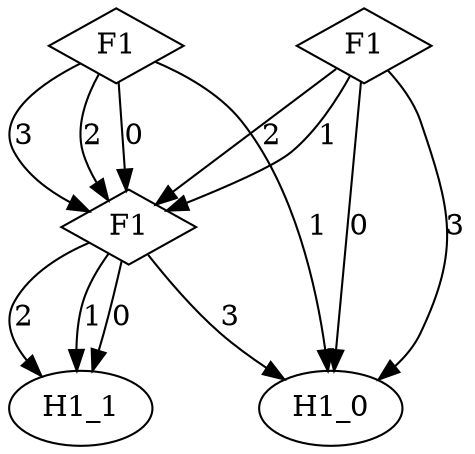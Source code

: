 digraph {
node [label=H1_0,style=""] H1_0
node [label=H1_1,style=""] H1_1
node [label=H1_1,style=""] H1_1
node [label=H1_1,style=""] H1_1
node [label=H1_0,style=""] H1_0
node [label=H1_0,style=""] H1_0
node [label=H1_0,style=""] H1_0
node [label=F1,shape="diamond",style=""] 2
node [label=F1,shape="diamond",style=""] 1
node [label=F1,shape="diamond",style=""] 0

2 -> H1_0 [label="3"]
2 -> H1_1 [label="2"]
2 -> H1_1 [label="1"]
2 -> H1_1 [label="0"]
1 -> 2 [label="3"]
1 -> 2 [label="2"]
1 -> H1_0 [label="1"]
1 -> 2 [label="0"]
0 -> H1_0 [label="3"]
0 -> 2 [label="2"]
0 -> 2 [label="1"]
0 -> H1_0 [label="0"]
}